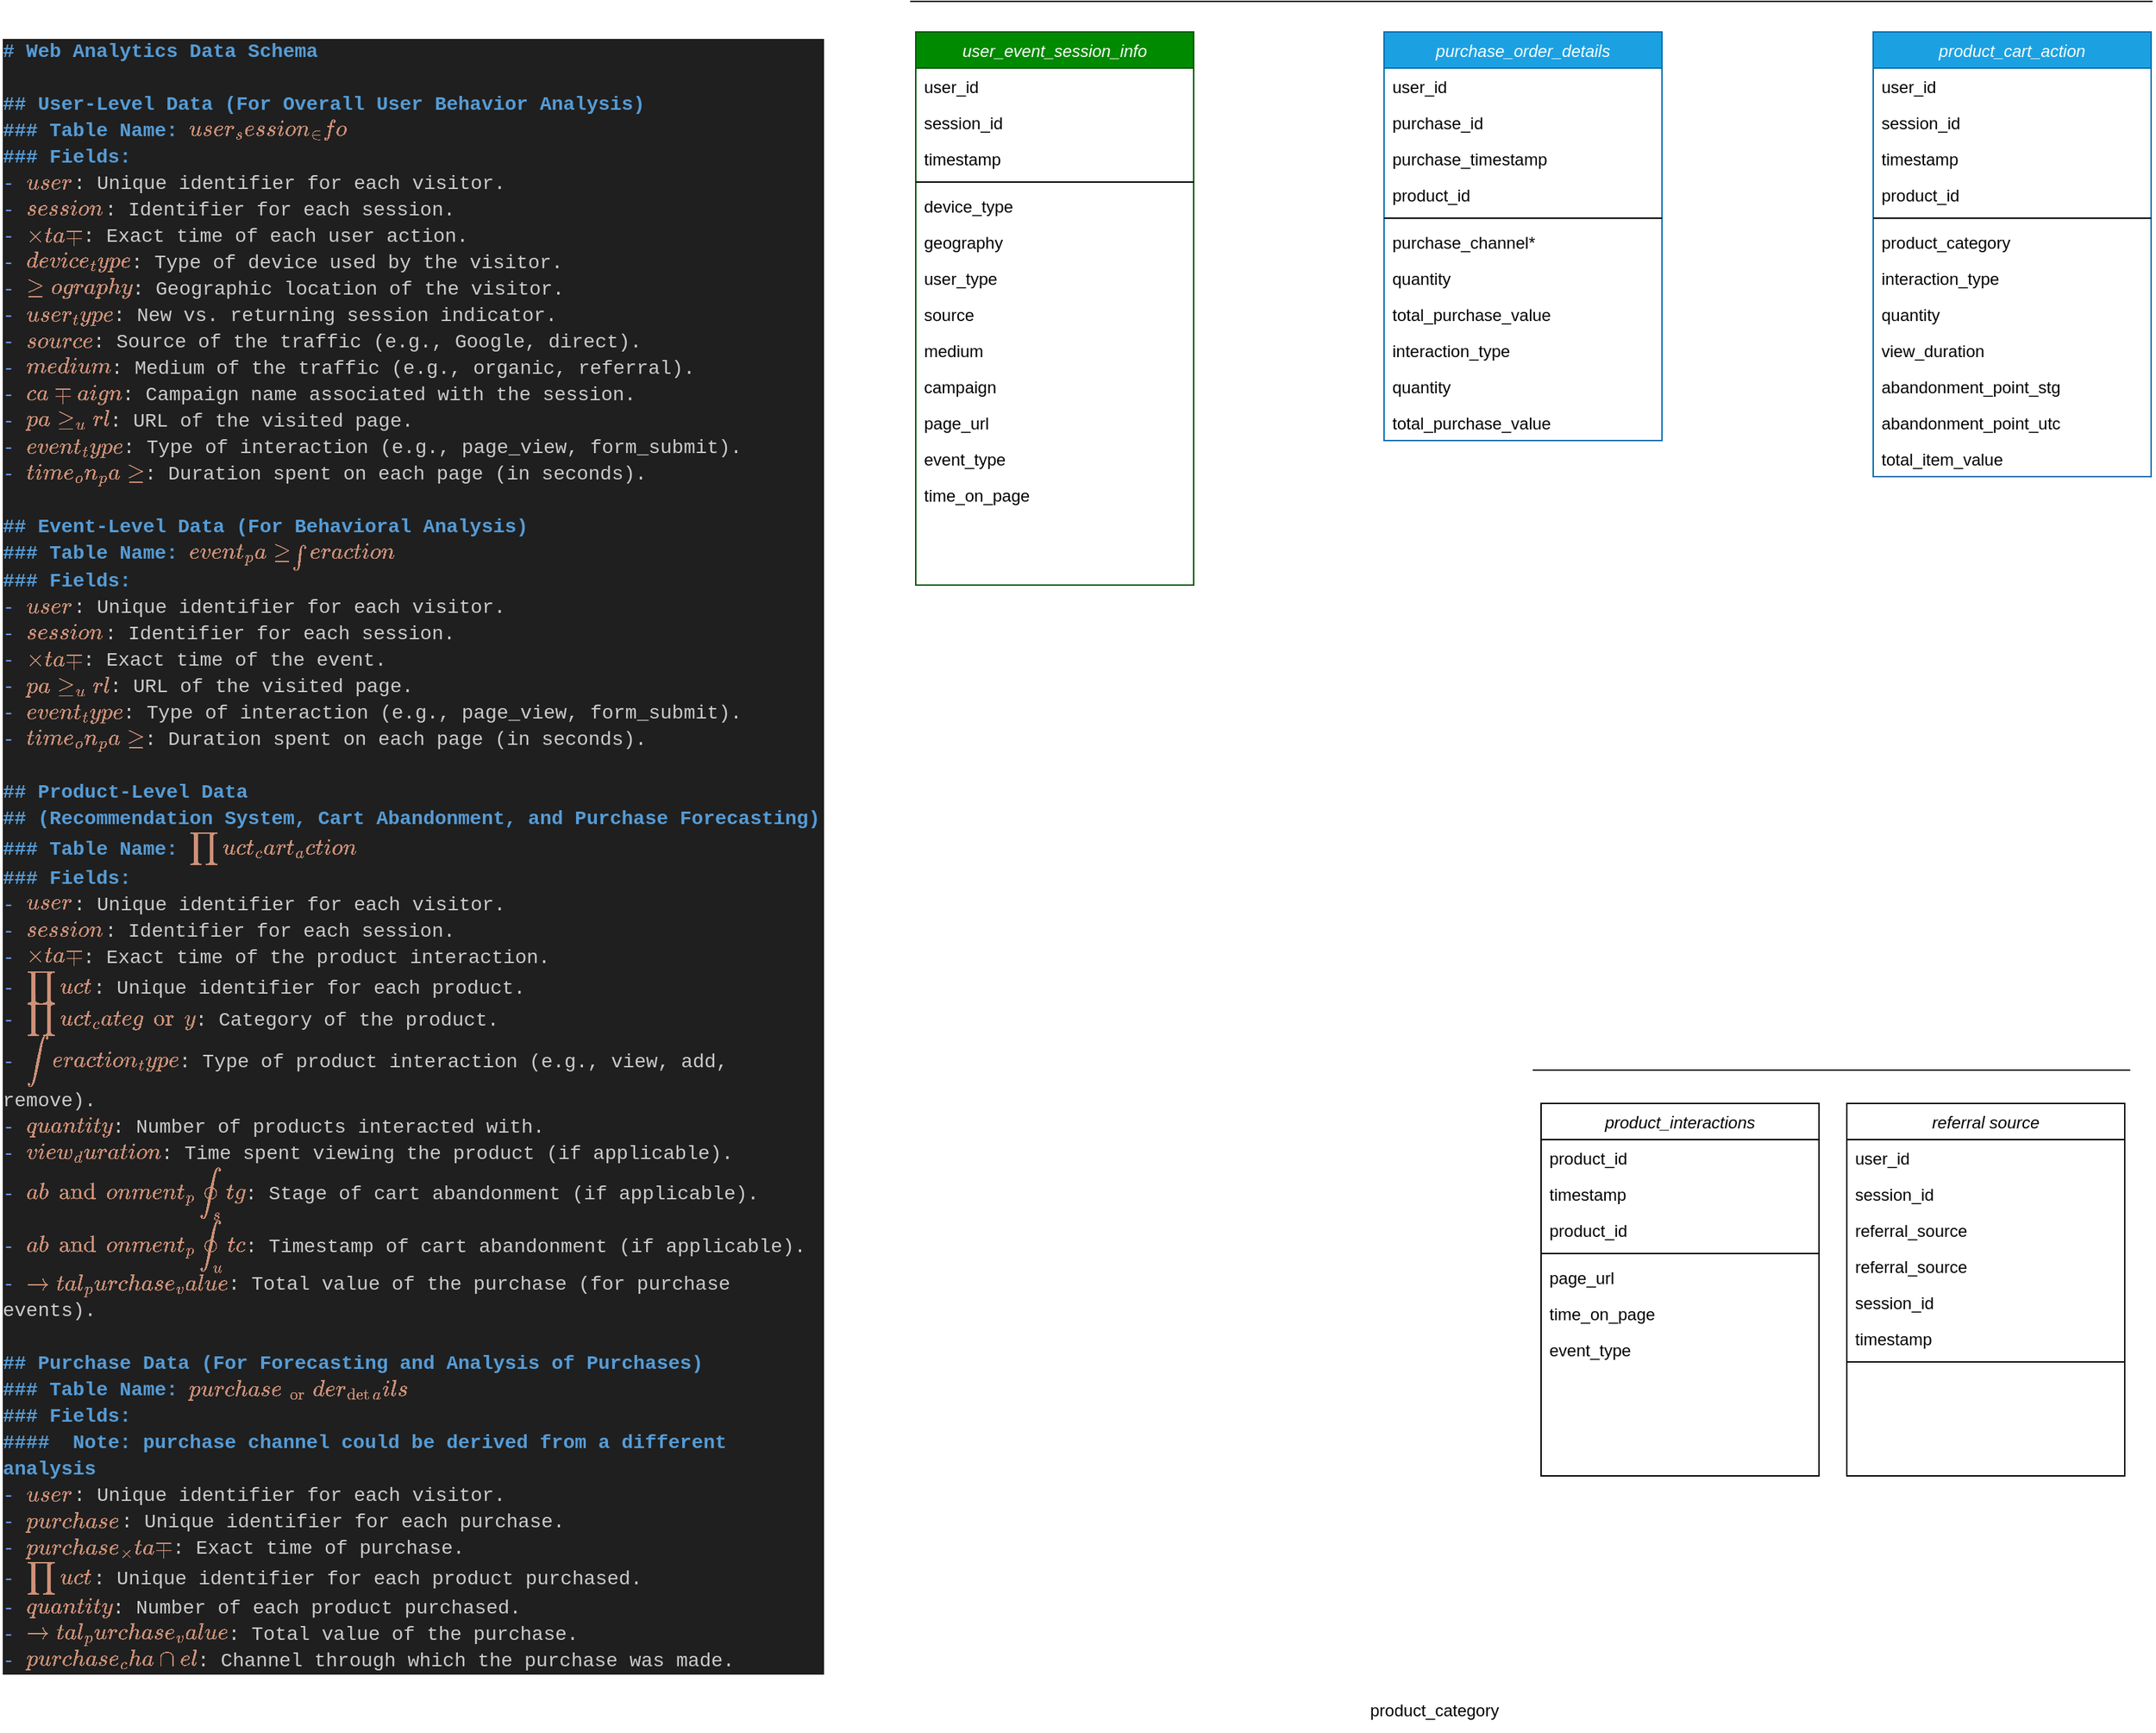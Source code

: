 <mxfile version="22.1.16" type="device" pages="2">
  <diagram name="classes-diagram" id="TIYgzIj9qE2Szi_TrRxU">
    <mxGraphModel dx="2074" dy="1196" grid="0" gridSize="10" guides="1" tooltips="1" connect="1" arrows="1" fold="1" page="0" pageScale="1" pageWidth="827" pageHeight="1169" math="0" shadow="0">
      <root>
        <mxCell id="X0K00MM57r9cbO4nfmmp-0" />
        <mxCell id="X0K00MM57r9cbO4nfmmp-1" parent="X0K00MM57r9cbO4nfmmp-0" />
        <mxCell id="dOzCbTjRCQ3CNLvikjIw-0" value="user_event_session_info" style="swimlane;fontStyle=2;align=center;verticalAlign=top;childLayout=stackLayout;horizontal=1;startSize=26;horizontalStack=0;resizeParent=1;resizeLast=0;collapsible=1;marginBottom=0;rounded=0;shadow=0;strokeWidth=1;fillColor=#008a00;strokeColor=#005700;fontColor=#ffffff;" vertex="1" parent="X0K00MM57r9cbO4nfmmp-1">
          <mxGeometry x="855" y="44" width="200" height="398" as="geometry">
            <mxRectangle x="230" y="140" width="160" height="26" as="alternateBounds" />
          </mxGeometry>
        </mxCell>
        <mxCell id="dOzCbTjRCQ3CNLvikjIw-4" value="user_id" style="text;align=left;verticalAlign=top;spacingLeft=4;spacingRight=4;overflow=hidden;rotatable=0;points=[[0,0.5],[1,0.5]];portConstraint=eastwest;" vertex="1" parent="dOzCbTjRCQ3CNLvikjIw-0">
          <mxGeometry y="26" width="200" height="26" as="geometry" />
        </mxCell>
        <mxCell id="dOzCbTjRCQ3CNLvikjIw-5" value="session_id" style="text;align=left;verticalAlign=top;spacingLeft=4;spacingRight=4;overflow=hidden;rotatable=0;points=[[0,0.5],[1,0.5]];portConstraint=eastwest;" vertex="1" parent="dOzCbTjRCQ3CNLvikjIw-0">
          <mxGeometry y="52" width="200" height="26" as="geometry" />
        </mxCell>
        <mxCell id="dOzCbTjRCQ3CNLvikjIw-6" value="timestamp" style="text;align=left;verticalAlign=top;spacingLeft=4;spacingRight=4;overflow=hidden;rotatable=0;points=[[0,0.5],[1,0.5]];portConstraint=eastwest;" vertex="1" parent="dOzCbTjRCQ3CNLvikjIw-0">
          <mxGeometry y="78" width="200" height="26" as="geometry" />
        </mxCell>
        <mxCell id="dOzCbTjRCQ3CNLvikjIw-3" value="" style="line;html=1;strokeWidth=1;align=left;verticalAlign=middle;spacingTop=-1;spacingLeft=3;spacingRight=3;rotatable=0;labelPosition=right;points=[];portConstraint=eastwest;" vertex="1" parent="dOzCbTjRCQ3CNLvikjIw-0">
          <mxGeometry y="104" width="200" height="8" as="geometry" />
        </mxCell>
        <mxCell id="dOzCbTjRCQ3CNLvikjIw-8" value="device_type" style="text;align=left;verticalAlign=top;spacingLeft=4;spacingRight=4;overflow=hidden;rotatable=0;points=[[0,0.5],[1,0.5]];portConstraint=eastwest;" vertex="1" parent="dOzCbTjRCQ3CNLvikjIw-0">
          <mxGeometry y="112" width="200" height="26" as="geometry" />
        </mxCell>
        <mxCell id="dOzCbTjRCQ3CNLvikjIw-9" value="geography" style="text;align=left;verticalAlign=top;spacingLeft=4;spacingRight=4;overflow=hidden;rotatable=0;points=[[0,0.5],[1,0.5]];portConstraint=eastwest;" vertex="1" parent="dOzCbTjRCQ3CNLvikjIw-0">
          <mxGeometry y="138" width="200" height="26" as="geometry" />
        </mxCell>
        <mxCell id="dOzCbTjRCQ3CNLvikjIw-10" value="user_type" style="text;align=left;verticalAlign=top;spacingLeft=4;spacingRight=4;overflow=hidden;rotatable=0;points=[[0,0.5],[1,0.5]];portConstraint=eastwest;" vertex="1" parent="dOzCbTjRCQ3CNLvikjIw-0">
          <mxGeometry y="164" width="200" height="26" as="geometry" />
        </mxCell>
        <mxCell id="dOzCbTjRCQ3CNLvikjIw-72" value="source" style="text;align=left;verticalAlign=top;spacingLeft=4;spacingRight=4;overflow=hidden;rotatable=0;points=[[0,0.5],[1,0.5]];portConstraint=eastwest;" vertex="1" parent="dOzCbTjRCQ3CNLvikjIw-0">
          <mxGeometry y="190" width="200" height="26" as="geometry" />
        </mxCell>
        <mxCell id="dOzCbTjRCQ3CNLvikjIw-73" value="medium" style="text;align=left;verticalAlign=top;spacingLeft=4;spacingRight=4;overflow=hidden;rotatable=0;points=[[0,0.5],[1,0.5]];portConstraint=eastwest;" vertex="1" parent="dOzCbTjRCQ3CNLvikjIw-0">
          <mxGeometry y="216" width="200" height="26" as="geometry" />
        </mxCell>
        <mxCell id="dOzCbTjRCQ3CNLvikjIw-79" value="campaign" style="text;align=left;verticalAlign=top;spacingLeft=4;spacingRight=4;overflow=hidden;rotatable=0;points=[[0,0.5],[1,0.5]];portConstraint=eastwest;" vertex="1" parent="dOzCbTjRCQ3CNLvikjIw-0">
          <mxGeometry y="242" width="200" height="26" as="geometry" />
        </mxCell>
        <mxCell id="dOzCbTjRCQ3CNLvikjIw-78" value="page_url" style="text;align=left;verticalAlign=top;spacingLeft=4;spacingRight=4;overflow=hidden;rotatable=0;points=[[0,0.5],[1,0.5]];portConstraint=eastwest;" vertex="1" parent="dOzCbTjRCQ3CNLvikjIw-0">
          <mxGeometry y="268" width="200" height="26" as="geometry" />
        </mxCell>
        <mxCell id="dOzCbTjRCQ3CNLvikjIw-77" value="event_type" style="text;align=left;verticalAlign=top;spacingLeft=4;spacingRight=4;overflow=hidden;rotatable=0;points=[[0,0.5],[1,0.5]];portConstraint=eastwest;" vertex="1" parent="dOzCbTjRCQ3CNLvikjIw-0">
          <mxGeometry y="294" width="200" height="26" as="geometry" />
        </mxCell>
        <mxCell id="dOzCbTjRCQ3CNLvikjIw-76" value="time_on_page" style="text;align=left;verticalAlign=top;spacingLeft=4;spacingRight=4;overflow=hidden;rotatable=0;points=[[0,0.5],[1,0.5]];portConstraint=eastwest;" vertex="1" parent="dOzCbTjRCQ3CNLvikjIw-0">
          <mxGeometry y="320" width="200" height="26" as="geometry" />
        </mxCell>
        <mxCell id="dOzCbTjRCQ3CNLvikjIw-21" value="purchase_order_details" style="swimlane;fontStyle=2;align=center;verticalAlign=top;childLayout=stackLayout;horizontal=1;startSize=26;horizontalStack=0;resizeParent=1;resizeLast=0;collapsible=1;marginBottom=0;rounded=0;shadow=0;strokeWidth=1;fillColor=#1ba1e2;strokeColor=#006EAF;fontColor=#ffffff;" vertex="1" parent="X0K00MM57r9cbO4nfmmp-1">
          <mxGeometry x="1192" y="44" width="200" height="294" as="geometry">
            <mxRectangle x="230" y="140" width="160" height="26" as="alternateBounds" />
          </mxGeometry>
        </mxCell>
        <mxCell id="dOzCbTjRCQ3CNLvikjIw-22" value="user_id" style="text;align=left;verticalAlign=top;spacingLeft=4;spacingRight=4;overflow=hidden;rotatable=0;points=[[0,0.5],[1,0.5]];portConstraint=eastwest;" vertex="1" parent="dOzCbTjRCQ3CNLvikjIw-21">
          <mxGeometry y="26" width="200" height="26" as="geometry" />
        </mxCell>
        <mxCell id="dOzCbTjRCQ3CNLvikjIw-23" value="purchase_id" style="text;align=left;verticalAlign=top;spacingLeft=4;spacingRight=4;overflow=hidden;rotatable=0;points=[[0,0.5],[1,0.5]];portConstraint=eastwest;" vertex="1" parent="dOzCbTjRCQ3CNLvikjIw-21">
          <mxGeometry y="52" width="200" height="26" as="geometry" />
        </mxCell>
        <mxCell id="dOzCbTjRCQ3CNLvikjIw-24" value="purchase_timestamp" style="text;align=left;verticalAlign=top;spacingLeft=4;spacingRight=4;overflow=hidden;rotatable=0;points=[[0,0.5],[1,0.5]];portConstraint=eastwest;" vertex="1" parent="dOzCbTjRCQ3CNLvikjIw-21">
          <mxGeometry y="78" width="200" height="26" as="geometry" />
        </mxCell>
        <mxCell id="dOzCbTjRCQ3CNLvikjIw-90" value="product_id" style="text;align=left;verticalAlign=top;spacingLeft=4;spacingRight=4;overflow=hidden;rotatable=0;points=[[0,0.5],[1,0.5]];portConstraint=eastwest;" vertex="1" parent="dOzCbTjRCQ3CNLvikjIw-21">
          <mxGeometry y="104" width="200" height="26" as="geometry" />
        </mxCell>
        <mxCell id="dOzCbTjRCQ3CNLvikjIw-26" value="" style="line;html=1;strokeWidth=1;align=left;verticalAlign=middle;spacingTop=-1;spacingLeft=3;spacingRight=3;rotatable=0;labelPosition=right;points=[];portConstraint=eastwest;" vertex="1" parent="dOzCbTjRCQ3CNLvikjIw-21">
          <mxGeometry y="130" width="200" height="8" as="geometry" />
        </mxCell>
        <mxCell id="dOzCbTjRCQ3CNLvikjIw-37" value="purchase_channel*" style="text;align=left;verticalAlign=top;spacingLeft=4;spacingRight=4;overflow=hidden;rotatable=0;points=[[0,0.5],[1,0.5]];portConstraint=eastwest;" vertex="1" parent="dOzCbTjRCQ3CNLvikjIw-21">
          <mxGeometry y="138" width="200" height="26" as="geometry" />
        </mxCell>
        <mxCell id="dOzCbTjRCQ3CNLvikjIw-27" value="quantity" style="text;align=left;verticalAlign=top;spacingLeft=4;spacingRight=4;overflow=hidden;rotatable=0;points=[[0,0.5],[1,0.5]];portConstraint=eastwest;" vertex="1" parent="dOzCbTjRCQ3CNLvikjIw-21">
          <mxGeometry y="164" width="200" height="26" as="geometry" />
        </mxCell>
        <mxCell id="dOzCbTjRCQ3CNLvikjIw-28" value="total_purchase_value" style="text;align=left;verticalAlign=top;spacingLeft=4;spacingRight=4;overflow=hidden;rotatable=0;points=[[0,0.5],[1,0.5]];portConstraint=eastwest;" vertex="1" parent="dOzCbTjRCQ3CNLvikjIw-21">
          <mxGeometry y="190" width="200" height="26" as="geometry" />
        </mxCell>
        <mxCell id="dOzCbTjRCQ3CNLvikjIw-54" value="interaction_type" style="text;align=left;verticalAlign=top;spacingLeft=4;spacingRight=4;overflow=hidden;rotatable=0;points=[[0,0.5],[1,0.5]];portConstraint=eastwest;" vertex="1" parent="dOzCbTjRCQ3CNLvikjIw-21">
          <mxGeometry y="216" width="200" height="26" as="geometry" />
        </mxCell>
        <mxCell id="dOzCbTjRCQ3CNLvikjIw-70" value="quantity" style="text;align=left;verticalAlign=top;spacingLeft=4;spacingRight=4;overflow=hidden;rotatable=0;points=[[0,0.5],[1,0.5]];portConstraint=eastwest;" vertex="1" parent="dOzCbTjRCQ3CNLvikjIw-21">
          <mxGeometry y="242" width="200" height="26" as="geometry" />
        </mxCell>
        <mxCell id="dOzCbTjRCQ3CNLvikjIw-71" value="total_purchase_value" style="text;align=left;verticalAlign=top;spacingLeft=4;spacingRight=4;overflow=hidden;rotatable=0;points=[[0,0.5],[1,0.5]];portConstraint=eastwest;" vertex="1" parent="dOzCbTjRCQ3CNLvikjIw-21">
          <mxGeometry y="268" width="200" height="26" as="geometry" />
        </mxCell>
        <mxCell id="dOzCbTjRCQ3CNLvikjIw-40" value="referral source" style="swimlane;fontStyle=2;align=center;verticalAlign=top;childLayout=stackLayout;horizontal=1;startSize=26;horizontalStack=0;resizeParent=1;resizeLast=0;collapsible=1;marginBottom=0;rounded=0;shadow=0;strokeWidth=1;" vertex="1" parent="X0K00MM57r9cbO4nfmmp-1">
          <mxGeometry x="1525" y="815" width="200" height="268" as="geometry">
            <mxRectangle x="230" y="140" width="160" height="26" as="alternateBounds" />
          </mxGeometry>
        </mxCell>
        <mxCell id="dOzCbTjRCQ3CNLvikjIw-41" value="user_id" style="text;align=left;verticalAlign=top;spacingLeft=4;spacingRight=4;overflow=hidden;rotatable=0;points=[[0,0.5],[1,0.5]];portConstraint=eastwest;" vertex="1" parent="dOzCbTjRCQ3CNLvikjIw-40">
          <mxGeometry y="26" width="200" height="26" as="geometry" />
        </mxCell>
        <mxCell id="dOzCbTjRCQ3CNLvikjIw-67" value="session_id" style="text;align=left;verticalAlign=top;spacingLeft=4;spacingRight=4;overflow=hidden;rotatable=0;points=[[0,0.5],[1,0.5]];portConstraint=eastwest;" vertex="1" parent="dOzCbTjRCQ3CNLvikjIw-40">
          <mxGeometry y="52" width="200" height="26" as="geometry" />
        </mxCell>
        <mxCell id="dOzCbTjRCQ3CNLvikjIw-68" value="referral_source&#xa;" style="text;align=left;verticalAlign=top;spacingLeft=4;spacingRight=4;overflow=hidden;rotatable=0;points=[[0,0.5],[1,0.5]];portConstraint=eastwest;" vertex="1" parent="dOzCbTjRCQ3CNLvikjIw-40">
          <mxGeometry y="78" width="200" height="26" as="geometry" />
        </mxCell>
        <mxCell id="dOzCbTjRCQ3CNLvikjIw-39" value="referral_source&#xa;" style="text;align=left;verticalAlign=top;spacingLeft=4;spacingRight=4;overflow=hidden;rotatable=0;points=[[0,0.5],[1,0.5]];portConstraint=eastwest;" vertex="1" parent="dOzCbTjRCQ3CNLvikjIw-40">
          <mxGeometry y="104" width="200" height="26" as="geometry" />
        </mxCell>
        <mxCell id="dOzCbTjRCQ3CNLvikjIw-42" value="session_id" style="text;align=left;verticalAlign=top;spacingLeft=4;spacingRight=4;overflow=hidden;rotatable=0;points=[[0,0.5],[1,0.5]];portConstraint=eastwest;" vertex="1" parent="dOzCbTjRCQ3CNLvikjIw-40">
          <mxGeometry y="130" width="200" height="26" as="geometry" />
        </mxCell>
        <mxCell id="dOzCbTjRCQ3CNLvikjIw-43" value="timestamp" style="text;align=left;verticalAlign=top;spacingLeft=4;spacingRight=4;overflow=hidden;rotatable=0;points=[[0,0.5],[1,0.5]];portConstraint=eastwest;" vertex="1" parent="dOzCbTjRCQ3CNLvikjIw-40">
          <mxGeometry y="156" width="200" height="26" as="geometry" />
        </mxCell>
        <mxCell id="dOzCbTjRCQ3CNLvikjIw-44" value="" style="line;html=1;strokeWidth=1;align=left;verticalAlign=middle;spacingTop=-1;spacingLeft=3;spacingRight=3;rotatable=0;labelPosition=right;points=[];portConstraint=eastwest;" vertex="1" parent="dOzCbTjRCQ3CNLvikjIw-40">
          <mxGeometry y="182" width="200" height="8" as="geometry" />
        </mxCell>
        <mxCell id="dOzCbTjRCQ3CNLvikjIw-49" value="product_cart_action" style="swimlane;fontStyle=2;align=center;verticalAlign=top;childLayout=stackLayout;horizontal=1;startSize=26;horizontalStack=0;resizeParent=1;resizeLast=0;collapsible=1;marginBottom=0;rounded=0;shadow=0;strokeWidth=1;fillColor=#1ba1e2;strokeColor=#006EAF;fontColor=#ffffff;" vertex="1" parent="X0K00MM57r9cbO4nfmmp-1">
          <mxGeometry x="1544" y="44" width="200" height="320" as="geometry">
            <mxRectangle x="230" y="140" width="160" height="26" as="alternateBounds" />
          </mxGeometry>
        </mxCell>
        <mxCell id="dOzCbTjRCQ3CNLvikjIw-50" value="user_id" style="text;align=left;verticalAlign=top;spacingLeft=4;spacingRight=4;overflow=hidden;rotatable=0;points=[[0,0.5],[1,0.5]];portConstraint=eastwest;" vertex="1" parent="dOzCbTjRCQ3CNLvikjIw-49">
          <mxGeometry y="26" width="200" height="26" as="geometry" />
        </mxCell>
        <mxCell id="dOzCbTjRCQ3CNLvikjIw-51" value="session_id" style="text;align=left;verticalAlign=top;spacingLeft=4;spacingRight=4;overflow=hidden;rotatable=0;points=[[0,0.5],[1,0.5]];portConstraint=eastwest;" vertex="1" parent="dOzCbTjRCQ3CNLvikjIw-49">
          <mxGeometry y="52" width="200" height="26" as="geometry" />
        </mxCell>
        <mxCell id="dOzCbTjRCQ3CNLvikjIw-52" value="timestamp" style="text;align=left;verticalAlign=top;spacingLeft=4;spacingRight=4;overflow=hidden;rotatable=0;points=[[0,0.5],[1,0.5]];portConstraint=eastwest;" vertex="1" parent="dOzCbTjRCQ3CNLvikjIw-49">
          <mxGeometry y="78" width="200" height="26" as="geometry" />
        </mxCell>
        <mxCell id="dOzCbTjRCQ3CNLvikjIw-57" value="product_id" style="text;align=left;verticalAlign=top;spacingLeft=4;spacingRight=4;overflow=hidden;rotatable=0;points=[[0,0.5],[1,0.5]];portConstraint=eastwest;" vertex="1" parent="dOzCbTjRCQ3CNLvikjIw-49">
          <mxGeometry y="104" width="200" height="26" as="geometry" />
        </mxCell>
        <mxCell id="dOzCbTjRCQ3CNLvikjIw-53" value="" style="line;html=1;strokeWidth=1;align=left;verticalAlign=middle;spacingTop=-1;spacingLeft=3;spacingRight=3;rotatable=0;labelPosition=right;points=[];portConstraint=eastwest;" vertex="1" parent="dOzCbTjRCQ3CNLvikjIw-49">
          <mxGeometry y="130" width="200" height="8" as="geometry" />
        </mxCell>
        <mxCell id="dOzCbTjRCQ3CNLvikjIw-83" value="product_category" style="text;align=left;verticalAlign=top;spacingLeft=4;spacingRight=4;overflow=hidden;rotatable=0;points=[[0,0.5],[1,0.5]];portConstraint=eastwest;" vertex="1" parent="dOzCbTjRCQ3CNLvikjIw-49">
          <mxGeometry y="138" width="200" height="26" as="geometry" />
        </mxCell>
        <mxCell id="dOzCbTjRCQ3CNLvikjIw-84" value="interaction_type" style="text;align=left;verticalAlign=top;spacingLeft=4;spacingRight=4;overflow=hidden;rotatable=0;points=[[0,0.5],[1,0.5]];portConstraint=eastwest;" vertex="1" parent="dOzCbTjRCQ3CNLvikjIw-49">
          <mxGeometry y="164" width="200" height="26" as="geometry" />
        </mxCell>
        <mxCell id="dOzCbTjRCQ3CNLvikjIw-85" value="quantity" style="text;align=left;verticalAlign=top;spacingLeft=4;spacingRight=4;overflow=hidden;rotatable=0;points=[[0,0.5],[1,0.5]];portConstraint=eastwest;" vertex="1" parent="dOzCbTjRCQ3CNLvikjIw-49">
          <mxGeometry y="190" width="200" height="26" as="geometry" />
        </mxCell>
        <mxCell id="dOzCbTjRCQ3CNLvikjIw-86" value="view_duration" style="text;align=left;verticalAlign=top;spacingLeft=4;spacingRight=4;overflow=hidden;rotatable=0;points=[[0,0.5],[1,0.5]];portConstraint=eastwest;" vertex="1" parent="dOzCbTjRCQ3CNLvikjIw-49">
          <mxGeometry y="216" width="200" height="26" as="geometry" />
        </mxCell>
        <mxCell id="dOzCbTjRCQ3CNLvikjIw-87" value="abandonment_point_stg" style="text;align=left;verticalAlign=top;spacingLeft=4;spacingRight=4;overflow=hidden;rotatable=0;points=[[0,0.5],[1,0.5]];portConstraint=eastwest;" vertex="1" parent="dOzCbTjRCQ3CNLvikjIw-49">
          <mxGeometry y="242" width="200" height="26" as="geometry" />
        </mxCell>
        <mxCell id="dOzCbTjRCQ3CNLvikjIw-89" value="abandonment_point_utc" style="text;align=left;verticalAlign=top;spacingLeft=4;spacingRight=4;overflow=hidden;rotatable=0;points=[[0,0.5],[1,0.5]];portConstraint=eastwest;" vertex="1" parent="dOzCbTjRCQ3CNLvikjIw-49">
          <mxGeometry y="268" width="200" height="26" as="geometry" />
        </mxCell>
        <mxCell id="dOzCbTjRCQ3CNLvikjIw-88" value="total_item_value" style="text;align=left;verticalAlign=top;spacingLeft=4;spacingRight=4;overflow=hidden;rotatable=0;points=[[0,0.5],[1,0.5]];portConstraint=eastwest;" vertex="1" parent="dOzCbTjRCQ3CNLvikjIw-49">
          <mxGeometry y="294" width="200" height="26" as="geometry" />
        </mxCell>
        <mxCell id="dOzCbTjRCQ3CNLvikjIw-58" value="product_interactions" style="swimlane;fontStyle=2;align=center;verticalAlign=top;childLayout=stackLayout;horizontal=1;startSize=26;horizontalStack=0;resizeParent=1;resizeLast=0;collapsible=1;marginBottom=0;rounded=0;shadow=0;strokeWidth=1;" vertex="1" parent="X0K00MM57r9cbO4nfmmp-1">
          <mxGeometry x="1305" y="815" width="200" height="268" as="geometry">
            <mxRectangle x="230" y="140" width="160" height="26" as="alternateBounds" />
          </mxGeometry>
        </mxCell>
        <mxCell id="dOzCbTjRCQ3CNLvikjIw-59" value="product_id" style="text;align=left;verticalAlign=top;spacingLeft=4;spacingRight=4;overflow=hidden;rotatable=0;points=[[0,0.5],[1,0.5]];portConstraint=eastwest;" vertex="1" parent="dOzCbTjRCQ3CNLvikjIw-58">
          <mxGeometry y="26" width="200" height="26" as="geometry" />
        </mxCell>
        <mxCell id="dOzCbTjRCQ3CNLvikjIw-61" value="timestamp" style="text;align=left;verticalAlign=top;spacingLeft=4;spacingRight=4;overflow=hidden;rotatable=0;points=[[0,0.5],[1,0.5]];portConstraint=eastwest;" vertex="1" parent="dOzCbTjRCQ3CNLvikjIw-58">
          <mxGeometry y="52" width="200" height="26" as="geometry" />
        </mxCell>
        <mxCell id="dOzCbTjRCQ3CNLvikjIw-62" value="product_id" style="text;align=left;verticalAlign=top;spacingLeft=4;spacingRight=4;overflow=hidden;rotatable=0;points=[[0,0.5],[1,0.5]];portConstraint=eastwest;" vertex="1" parent="dOzCbTjRCQ3CNLvikjIw-58">
          <mxGeometry y="78" width="200" height="26" as="geometry" />
        </mxCell>
        <mxCell id="dOzCbTjRCQ3CNLvikjIw-63" value="" style="line;html=1;strokeWidth=1;align=left;verticalAlign=middle;spacingTop=-1;spacingLeft=3;spacingRight=3;rotatable=0;labelPosition=right;points=[];portConstraint=eastwest;" vertex="1" parent="dOzCbTjRCQ3CNLvikjIw-58">
          <mxGeometry y="104" width="200" height="8" as="geometry" />
        </mxCell>
        <mxCell id="dOzCbTjRCQ3CNLvikjIw-64" value="page_url" style="text;align=left;verticalAlign=top;spacingLeft=4;spacingRight=4;overflow=hidden;rotatable=0;points=[[0,0.5],[1,0.5]];portConstraint=eastwest;" vertex="1" parent="dOzCbTjRCQ3CNLvikjIw-58">
          <mxGeometry y="112" width="200" height="26" as="geometry" />
        </mxCell>
        <mxCell id="dOzCbTjRCQ3CNLvikjIw-65" value="time_on_page" style="text;align=left;verticalAlign=top;spacingLeft=4;spacingRight=4;overflow=hidden;rotatable=0;points=[[0,0.5],[1,0.5]];portConstraint=eastwest;" vertex="1" parent="dOzCbTjRCQ3CNLvikjIw-58">
          <mxGeometry y="138" width="200" height="26" as="geometry" />
        </mxCell>
        <mxCell id="dOzCbTjRCQ3CNLvikjIw-66" value="event_type" style="text;align=left;verticalAlign=top;spacingLeft=4;spacingRight=4;overflow=hidden;rotatable=0;points=[[0,0.5],[1,0.5]];portConstraint=eastwest;" vertex="1" parent="dOzCbTjRCQ3CNLvikjIw-58">
          <mxGeometry y="164" width="200" height="26" as="geometry" />
        </mxCell>
        <mxCell id="dOzCbTjRCQ3CNLvikjIw-92" value="" style="endArrow=none;html=1;rounded=0;" edge="1" parent="X0K00MM57r9cbO4nfmmp-1">
          <mxGeometry width="50" height="50" relative="1" as="geometry">
            <mxPoint x="1299" y="791" as="sourcePoint" />
            <mxPoint x="1729" y="791" as="targetPoint" />
          </mxGeometry>
        </mxCell>
        <mxCell id="dOzCbTjRCQ3CNLvikjIw-93" value="&lt;div style=&quot;color: rgb(204, 204, 204); background-color: rgb(31, 31, 31); font-family: Consolas, &amp;quot;Courier New&amp;quot;, monospace; font-weight: normal; font-size: 14px; line-height: 19px;&quot;&gt;&lt;div&gt;&lt;span style=&quot;color: #569cd6;font-weight: bold;&quot;&gt;# Web Analytics Data Schema&lt;/span&gt;&lt;/div&gt;&lt;br&gt;&lt;div&gt;&lt;span style=&quot;color: #569cd6;font-weight: bold;&quot;&gt;## User-Level Data (For Overall User Behavior Analysis)&lt;/span&gt;&lt;/div&gt;&lt;div&gt;&lt;span style=&quot;color: #569cd6;font-weight: bold;&quot;&gt;### Table Name: &lt;/span&gt;&lt;span style=&quot;color: #ce9178;font-weight: bold;&quot;&gt;`user_session_info`&lt;/span&gt;&lt;/div&gt;&lt;div&gt;&lt;span style=&quot;color: #569cd6;font-weight: bold;&quot;&gt;### Fields:&lt;/span&gt;&lt;/div&gt;&lt;div&gt;&lt;span style=&quot;color: #6796e6;&quot;&gt;-&lt;/span&gt;&lt;span style=&quot;color: #cccccc;&quot;&gt; &lt;/span&gt;&lt;span style=&quot;color: #ce9178;&quot;&gt;`user_id`&lt;/span&gt;&lt;span style=&quot;color: #cccccc;&quot;&gt;: Unique identifier for each visitor.&lt;/span&gt;&lt;/div&gt;&lt;div&gt;&lt;span style=&quot;color: #6796e6;&quot;&gt;-&lt;/span&gt;&lt;span style=&quot;color: #cccccc;&quot;&gt; &lt;/span&gt;&lt;span style=&quot;color: #ce9178;&quot;&gt;`session_id`&lt;/span&gt;&lt;span style=&quot;color: #cccccc;&quot;&gt;: Identifier for each session.&lt;/span&gt;&lt;/div&gt;&lt;div&gt;&lt;span style=&quot;color: #6796e6;&quot;&gt;-&lt;/span&gt;&lt;span style=&quot;color: #cccccc;&quot;&gt; &lt;/span&gt;&lt;span style=&quot;color: #ce9178;&quot;&gt;`timestamp`&lt;/span&gt;&lt;span style=&quot;color: #cccccc;&quot;&gt;: Exact time of each user action.&lt;/span&gt;&lt;/div&gt;&lt;div&gt;&lt;span style=&quot;color: #6796e6;&quot;&gt;-&lt;/span&gt;&lt;span style=&quot;color: #cccccc;&quot;&gt; &lt;/span&gt;&lt;span style=&quot;color: #ce9178;&quot;&gt;`device_type`&lt;/span&gt;&lt;span style=&quot;color: #cccccc;&quot;&gt;: Type of device used by the visitor.&lt;/span&gt;&lt;/div&gt;&lt;div&gt;&lt;span style=&quot;color: #6796e6;&quot;&gt;-&lt;/span&gt;&lt;span style=&quot;color: #cccccc;&quot;&gt; &lt;/span&gt;&lt;span style=&quot;color: #ce9178;&quot;&gt;`geography`&lt;/span&gt;&lt;span style=&quot;color: #cccccc;&quot;&gt;: Geographic location of the visitor.&lt;/span&gt;&lt;/div&gt;&lt;div&gt;&lt;span style=&quot;color: #6796e6;&quot;&gt;-&lt;/span&gt;&lt;span style=&quot;color: #cccccc;&quot;&gt; &lt;/span&gt;&lt;span style=&quot;color: #ce9178;&quot;&gt;`user_type`&lt;/span&gt;&lt;span style=&quot;color: #cccccc;&quot;&gt;: New vs. returning session indicator.&lt;/span&gt;&lt;/div&gt;&lt;div&gt;&lt;span style=&quot;color: #6796e6;&quot;&gt;-&lt;/span&gt;&lt;span style=&quot;color: #cccccc;&quot;&gt; &lt;/span&gt;&lt;span style=&quot;color: #ce9178;&quot;&gt;`source`&lt;/span&gt;&lt;span style=&quot;color: #cccccc;&quot;&gt;: Source of the traffic (e.g., Google, direct).&lt;/span&gt;&lt;/div&gt;&lt;div&gt;&lt;span style=&quot;color: #6796e6;&quot;&gt;-&lt;/span&gt;&lt;span style=&quot;color: #cccccc;&quot;&gt; &lt;/span&gt;&lt;span style=&quot;color: #ce9178;&quot;&gt;`medium`&lt;/span&gt;&lt;span style=&quot;color: #cccccc;&quot;&gt;: Medium of the traffic (e.g., organic, referral).&lt;/span&gt;&lt;/div&gt;&lt;div&gt;&lt;span style=&quot;color: #6796e6;&quot;&gt;-&lt;/span&gt;&lt;span style=&quot;color: #cccccc;&quot;&gt; &lt;/span&gt;&lt;span style=&quot;color: #ce9178;&quot;&gt;`campaign`&lt;/span&gt;&lt;span style=&quot;color: #cccccc;&quot;&gt;: Campaign name associated with the session.&lt;/span&gt;&lt;/div&gt;&lt;div&gt;&lt;span style=&quot;color: #6796e6;&quot;&gt;-&lt;/span&gt;&lt;span style=&quot;color: #cccccc;&quot;&gt; &lt;/span&gt;&lt;span style=&quot;color: #ce9178;&quot;&gt;`page_url`&lt;/span&gt;&lt;span style=&quot;color: #cccccc;&quot;&gt;: URL of the visited page.&lt;/span&gt;&lt;/div&gt;&lt;div&gt;&lt;span style=&quot;color: #6796e6;&quot;&gt;-&lt;/span&gt;&lt;span style=&quot;color: #cccccc;&quot;&gt; &lt;/span&gt;&lt;span style=&quot;color: #ce9178;&quot;&gt;`event_type`&lt;/span&gt;&lt;span style=&quot;color: #cccccc;&quot;&gt;: Type of interaction (e.g., page_view, form_submit).&lt;/span&gt;&lt;/div&gt;&lt;div&gt;&lt;span style=&quot;color: #6796e6;&quot;&gt;-&lt;/span&gt;&lt;span style=&quot;color: #cccccc;&quot;&gt; &lt;/span&gt;&lt;span style=&quot;color: #ce9178;&quot;&gt;`time_on_page`&lt;/span&gt;&lt;span style=&quot;color: #cccccc;&quot;&gt;: Duration spent on each page (in seconds).&lt;/span&gt;&lt;/div&gt;&lt;br&gt;&lt;div&gt;&lt;span style=&quot;color: #569cd6;font-weight: bold;&quot;&gt;## Event-Level Data (For Behavioral Analysis)&lt;/span&gt;&lt;/div&gt;&lt;div&gt;&lt;span style=&quot;color: #569cd6;font-weight: bold;&quot;&gt;### Table Name: &lt;/span&gt;&lt;span style=&quot;color: #ce9178;font-weight: bold;&quot;&gt;`event_page_interaction`&lt;/span&gt;&lt;/div&gt;&lt;div&gt;&lt;span style=&quot;color: #569cd6;font-weight: bold;&quot;&gt;### Fields:&lt;/span&gt;&lt;/div&gt;&lt;div&gt;&lt;span style=&quot;color: #6796e6;&quot;&gt;-&lt;/span&gt;&lt;span style=&quot;color: #cccccc;&quot;&gt; &lt;/span&gt;&lt;span style=&quot;color: #ce9178;&quot;&gt;`user_id`&lt;/span&gt;&lt;span style=&quot;color: #cccccc;&quot;&gt;: Unique identifier for each visitor.&lt;/span&gt;&lt;/div&gt;&lt;div&gt;&lt;span style=&quot;color: #6796e6;&quot;&gt;-&lt;/span&gt;&lt;span style=&quot;color: #cccccc;&quot;&gt; &lt;/span&gt;&lt;span style=&quot;color: #ce9178;&quot;&gt;`session_id`&lt;/span&gt;&lt;span style=&quot;color: #cccccc;&quot;&gt;: Identifier for each session.&lt;/span&gt;&lt;/div&gt;&lt;div&gt;&lt;span style=&quot;color: #6796e6;&quot;&gt;-&lt;/span&gt;&lt;span style=&quot;color: #cccccc;&quot;&gt; &lt;/span&gt;&lt;span style=&quot;color: #ce9178;&quot;&gt;`timestamp`&lt;/span&gt;&lt;span style=&quot;color: #cccccc;&quot;&gt;: Exact time of the event.&lt;/span&gt;&lt;/div&gt;&lt;div&gt;&lt;span style=&quot;color: #6796e6;&quot;&gt;-&lt;/span&gt;&lt;span style=&quot;color: #cccccc;&quot;&gt; &lt;/span&gt;&lt;span style=&quot;color: #ce9178;&quot;&gt;`page_url`&lt;/span&gt;&lt;span style=&quot;color: #cccccc;&quot;&gt;: URL of the visited page.&lt;/span&gt;&lt;/div&gt;&lt;div&gt;&lt;span style=&quot;color: #6796e6;&quot;&gt;-&lt;/span&gt;&lt;span style=&quot;color: #cccccc;&quot;&gt; &lt;/span&gt;&lt;span style=&quot;color: #ce9178;&quot;&gt;`event_type`&lt;/span&gt;&lt;span style=&quot;color: #cccccc;&quot;&gt;: Type of interaction (e.g., page_view, form_submit).&lt;/span&gt;&lt;/div&gt;&lt;div&gt;&lt;span style=&quot;color: #6796e6;&quot;&gt;-&lt;/span&gt;&lt;span style=&quot;color: #cccccc;&quot;&gt; &lt;/span&gt;&lt;span style=&quot;color: #ce9178;&quot;&gt;`time_on_page`&lt;/span&gt;&lt;span style=&quot;color: #cccccc;&quot;&gt;: Duration spent on each page (in seconds).&lt;/span&gt;&lt;/div&gt;&lt;br&gt;&lt;div&gt;&lt;span style=&quot;color: #569cd6;font-weight: bold;&quot;&gt;## Product-Level Data&amp;nbsp;&lt;/span&gt;&lt;/div&gt;&lt;div&gt;&lt;span style=&quot;color: #569cd6;font-weight: bold;&quot;&gt;## (Recommendation System, Cart Abandonment, and Purchase Forecasting)&lt;/span&gt;&lt;/div&gt;&lt;div&gt;&lt;span style=&quot;color: #569cd6;font-weight: bold;&quot;&gt;### Table Name: &lt;/span&gt;&lt;span style=&quot;color: #ce9178;font-weight: bold;&quot;&gt;`product_cart_action`&lt;/span&gt;&lt;/div&gt;&lt;div&gt;&lt;span style=&quot;color: #569cd6;font-weight: bold;&quot;&gt;### Fields:&lt;/span&gt;&lt;/div&gt;&lt;div&gt;&lt;span style=&quot;color: #6796e6;&quot;&gt;-&lt;/span&gt;&lt;span style=&quot;color: #cccccc;&quot;&gt; &lt;/span&gt;&lt;span style=&quot;color: #ce9178;&quot;&gt;`user_id`&lt;/span&gt;&lt;span style=&quot;color: #cccccc;&quot;&gt;: Unique identifier for each visitor.&lt;/span&gt;&lt;/div&gt;&lt;div&gt;&lt;span style=&quot;color: #6796e6;&quot;&gt;-&lt;/span&gt;&lt;span style=&quot;color: #cccccc;&quot;&gt; &lt;/span&gt;&lt;span style=&quot;color: #ce9178;&quot;&gt;`session_id`&lt;/span&gt;&lt;span style=&quot;color: #cccccc;&quot;&gt;: Identifier for each session.&lt;/span&gt;&lt;/div&gt;&lt;div&gt;&lt;span style=&quot;color: #6796e6;&quot;&gt;-&lt;/span&gt;&lt;span style=&quot;color: #cccccc;&quot;&gt; &lt;/span&gt;&lt;span style=&quot;color: #ce9178;&quot;&gt;`timestamp`&lt;/span&gt;&lt;span style=&quot;color: #cccccc;&quot;&gt;: Exact time of the product interaction.&lt;/span&gt;&lt;/div&gt;&lt;div&gt;&lt;span style=&quot;color: #6796e6;&quot;&gt;-&lt;/span&gt;&lt;span style=&quot;color: #cccccc;&quot;&gt; &lt;/span&gt;&lt;span style=&quot;color: #ce9178;&quot;&gt;`product_id`&lt;/span&gt;&lt;span style=&quot;color: #cccccc;&quot;&gt;: Unique identifier for each product.&lt;/span&gt;&lt;/div&gt;&lt;div&gt;&lt;span style=&quot;color: #6796e6;&quot;&gt;-&lt;/span&gt;&lt;span style=&quot;color: #cccccc;&quot;&gt; &lt;/span&gt;&lt;span style=&quot;color: #ce9178;&quot;&gt;`product_category`&lt;/span&gt;&lt;span style=&quot;color: #cccccc;&quot;&gt;: Category of the product.&lt;/span&gt;&lt;/div&gt;&lt;div&gt;&lt;span style=&quot;color: #6796e6;&quot;&gt;-&lt;/span&gt;&lt;span style=&quot;color: #cccccc;&quot;&gt; &lt;/span&gt;&lt;span style=&quot;color: #ce9178;&quot;&gt;`interaction_type`&lt;/span&gt;&lt;span style=&quot;color: #cccccc;&quot;&gt;: Type of product interaction (e.g., view, add, remove).&lt;/span&gt;&lt;/div&gt;&lt;div&gt;&lt;span style=&quot;color: #6796e6;&quot;&gt;-&lt;/span&gt;&lt;span style=&quot;color: #cccccc;&quot;&gt; &lt;/span&gt;&lt;span style=&quot;color: #ce9178;&quot;&gt;`quantity`&lt;/span&gt;&lt;span style=&quot;color: #cccccc;&quot;&gt;: Number of products interacted with.&lt;/span&gt;&lt;/div&gt;&lt;div&gt;&lt;span style=&quot;color: #6796e6;&quot;&gt;-&lt;/span&gt;&lt;span style=&quot;color: #cccccc;&quot;&gt; &lt;/span&gt;&lt;span style=&quot;color: #ce9178;&quot;&gt;`view_duration`&lt;/span&gt;&lt;span style=&quot;color: #cccccc;&quot;&gt;: Time spent viewing the product (if applicable).&lt;/span&gt;&lt;/div&gt;&lt;div&gt;&lt;span style=&quot;color: #6796e6;&quot;&gt;-&lt;/span&gt;&lt;span style=&quot;color: #cccccc;&quot;&gt; &lt;/span&gt;&lt;span style=&quot;color: #ce9178;&quot;&gt;`abandonment_point_stg`&lt;/span&gt;&lt;span style=&quot;color: #cccccc;&quot;&gt;: Stage of cart abandonment (if applicable).&lt;/span&gt;&lt;/div&gt;&lt;div&gt;&lt;span style=&quot;color: #6796e6;&quot;&gt;-&lt;/span&gt;&lt;span style=&quot;color: #cccccc;&quot;&gt; &lt;/span&gt;&lt;span style=&quot;color: #ce9178;&quot;&gt;`abandonment_point_utc`&lt;/span&gt;&lt;span style=&quot;color: #cccccc;&quot;&gt;: Timestamp of cart abandonment (if applicable).&lt;/span&gt;&lt;/div&gt;&lt;div&gt;&lt;span style=&quot;color: #6796e6;&quot;&gt;-&lt;/span&gt;&lt;span style=&quot;color: #cccccc;&quot;&gt; &lt;/span&gt;&lt;span style=&quot;color: #ce9178;&quot;&gt;`total_purchase_value`&lt;/span&gt;&lt;span style=&quot;color: #cccccc;&quot;&gt;: Total value of the purchase (for purchase events).&lt;/span&gt;&lt;/div&gt;&lt;br&gt;&lt;div&gt;&lt;span style=&quot;color: #569cd6;font-weight: bold;&quot;&gt;## Purchase Data (For Forecasting and Analysis of Purchases)&lt;/span&gt;&lt;/div&gt;&lt;div&gt;&lt;span style=&quot;color: #569cd6;font-weight: bold;&quot;&gt;### Table Name: &lt;/span&gt;&lt;span style=&quot;color: #ce9178;font-weight: bold;&quot;&gt;`purchase_order_details`&lt;/span&gt;&lt;/div&gt;&lt;div&gt;&lt;span style=&quot;color: #569cd6;font-weight: bold;&quot;&gt;### Fields:&lt;/span&gt;&lt;/div&gt;&lt;div&gt;&lt;span style=&quot;color: #569cd6;font-weight: bold;&quot;&gt;#### &amp;nbsp;Note: purchase channel could be derived from a different analysis &lt;/span&gt;&lt;/div&gt;&lt;div&gt;&lt;span style=&quot;color: #6796e6;&quot;&gt;-&lt;/span&gt;&lt;span style=&quot;color: #cccccc;&quot;&gt; &lt;/span&gt;&lt;span style=&quot;color: #ce9178;&quot;&gt;`user_id`&lt;/span&gt;&lt;span style=&quot;color: #cccccc;&quot;&gt;: Unique identifier for each visitor.&lt;/span&gt;&lt;/div&gt;&lt;div&gt;&lt;span style=&quot;color: #6796e6;&quot;&gt;-&lt;/span&gt;&lt;span style=&quot;color: #cccccc;&quot;&gt; &lt;/span&gt;&lt;span style=&quot;color: #ce9178;&quot;&gt;`purchase_id`&lt;/span&gt;&lt;span style=&quot;color: #cccccc;&quot;&gt;: Unique identifier for each purchase.&lt;/span&gt;&lt;/div&gt;&lt;div&gt;&lt;span style=&quot;color: #6796e6;&quot;&gt;-&lt;/span&gt;&lt;span style=&quot;color: #cccccc;&quot;&gt; &lt;/span&gt;&lt;span style=&quot;color: #ce9178;&quot;&gt;`purchase_timestamp`&lt;/span&gt;&lt;span style=&quot;color: #cccccc;&quot;&gt;: Exact time of purchase.&lt;/span&gt;&lt;/div&gt;&lt;div&gt;&lt;span style=&quot;color: #6796e6;&quot;&gt;-&lt;/span&gt;&lt;span style=&quot;color: #cccccc;&quot;&gt; &lt;/span&gt;&lt;span style=&quot;color: #ce9178;&quot;&gt;`product_id`&lt;/span&gt;&lt;span style=&quot;color: #cccccc;&quot;&gt;: Unique identifier for each product purchased.&lt;/span&gt;&lt;/div&gt;&lt;div&gt;&lt;span style=&quot;color: #6796e6;&quot;&gt;-&lt;/span&gt;&lt;span style=&quot;color: #cccccc;&quot;&gt; &lt;/span&gt;&lt;span style=&quot;color: #ce9178;&quot;&gt;`quantity`&lt;/span&gt;&lt;span style=&quot;color: #cccccc;&quot;&gt;: Number of each product purchased.&lt;/span&gt;&lt;/div&gt;&lt;div&gt;&lt;span style=&quot;color: #6796e6;&quot;&gt;-&lt;/span&gt;&lt;span style=&quot;color: #cccccc;&quot;&gt; &lt;/span&gt;&lt;span style=&quot;color: #ce9178;&quot;&gt;`total_purchase_value`&lt;/span&gt;&lt;span style=&quot;color: #cccccc;&quot;&gt;: Total value of the purchase.&lt;/span&gt;&lt;/div&gt;&lt;div&gt;&lt;span style=&quot;color: #6796e6;&quot;&gt;-&lt;/span&gt;&lt;span style=&quot;color: #cccccc;&quot;&gt; &lt;/span&gt;&lt;span style=&quot;color: #ce9178;&quot;&gt;`purchase_channel`&lt;/span&gt;&lt;span style=&quot;color: #cccccc;&quot;&gt;: Channel through which the purchase was made.&lt;/span&gt;&lt;/div&gt;&lt;/div&gt;" style="text;whiteSpace=wrap;html=1;" vertex="1" parent="X0K00MM57r9cbO4nfmmp-1">
          <mxGeometry x="196" y="42" width="593" height="1030" as="geometry" />
        </mxCell>
        <mxCell id="dOzCbTjRCQ3CNLvikjIw-95" value="" style="endArrow=none;html=1;rounded=0;" edge="1" parent="X0K00MM57r9cbO4nfmmp-1">
          <mxGeometry width="50" height="50" relative="1" as="geometry">
            <mxPoint x="851" y="22" as="sourcePoint" />
            <mxPoint x="1745" y="22" as="targetPoint" />
          </mxGeometry>
        </mxCell>
        <mxCell id="dOzCbTjRCQ3CNLvikjIw-60" value="product_category" style="text;align=left;verticalAlign=top;spacingLeft=4;spacingRight=4;overflow=hidden;rotatable=0;points=[[0,0.5],[1,0.5]];portConstraint=eastwest;" vertex="1" parent="X0K00MM57r9cbO4nfmmp-1">
          <mxGeometry x="1176" y="1238" width="200" height="26" as="geometry" />
        </mxCell>
      </root>
    </mxGraphModel>
  </diagram>
  <diagram id="6k-9YZxG-omPgVDLHPcx" name="prompt-flow">
    <mxGraphModel dx="1109" dy="1102" grid="1" gridSize="10" guides="1" tooltips="1" connect="1" arrows="1" fold="1" page="1" pageScale="1" pageWidth="850" pageHeight="1100" math="0" shadow="0">
      <root>
        <mxCell id="0" />
        <mxCell id="1" parent="0" />
      </root>
    </mxGraphModel>
  </diagram>
</mxfile>
